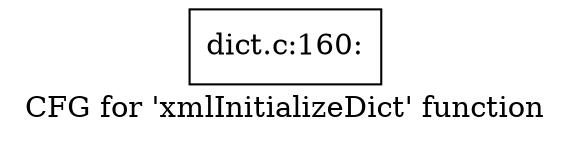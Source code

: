 digraph "CFG for 'xmlInitializeDict' function" {
	label="CFG for 'xmlInitializeDict' function";

	Node0x4799d20 [shape=record,label="{dict.c:160:}"];
}
